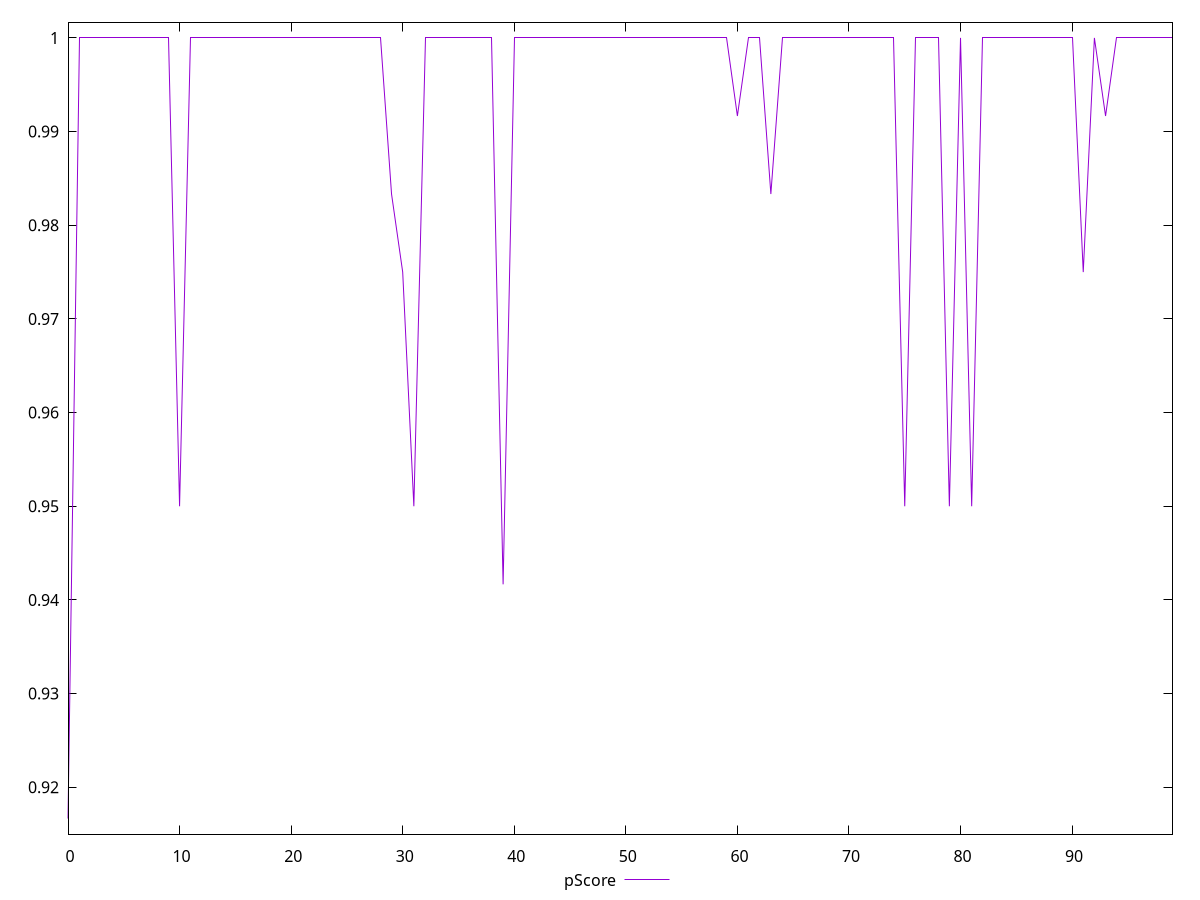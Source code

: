 reset

$pScore <<EOF
0 0.9166666666666666
1 1
2 1
3 1
4 1
5 1
6 1
7 1
8 1
9 1
10 0.95
11 1
12 1
13 1
14 1
15 1
16 1
17 1
18 1
19 1
20 1
21 1
22 1
23 1
24 1
25 1
26 1
27 1
28 1
29 0.9833333333333333
30 0.975
31 0.95
32 1
33 1
34 1
35 1
36 1
37 1
38 1
39 0.9416666666666667
40 1
41 1
42 1
43 1
44 1
45 1
46 1
47 1
48 1
49 1
50 1
51 1
52 1
53 1
54 1
55 1
56 1
57 1
58 1
59 1
60 0.9916666666666667
61 1
62 1
63 0.9833333333333333
64 1
65 1
66 1
67 1
68 1
69 1
70 1
71 1
72 1
73 1
74 1
75 0.95
76 1
77 1
78 1
79 0.95
80 1
81 0.95
82 1
83 1
84 1
85 1
86 1
87 1
88 1
89 1
90 1
91 0.975
92 1
93 0.9916666666666667
94 1
95 1
96 1
97 1
98 1
99 1
EOF

set key outside below
set xrange [0:99]
set yrange [0.9149999999999999:1.0016666666666667]
set trange [0.9149999999999999:1.0016666666666667]
set terminal svg size 640, 500 enhanced background rgb 'white'
set output "reports/report_00031_2021-02-24T23-18-18.084Z/unminified-javascript/samples/card/pScore/values.svg"

plot $pScore title "pScore" with line

reset
